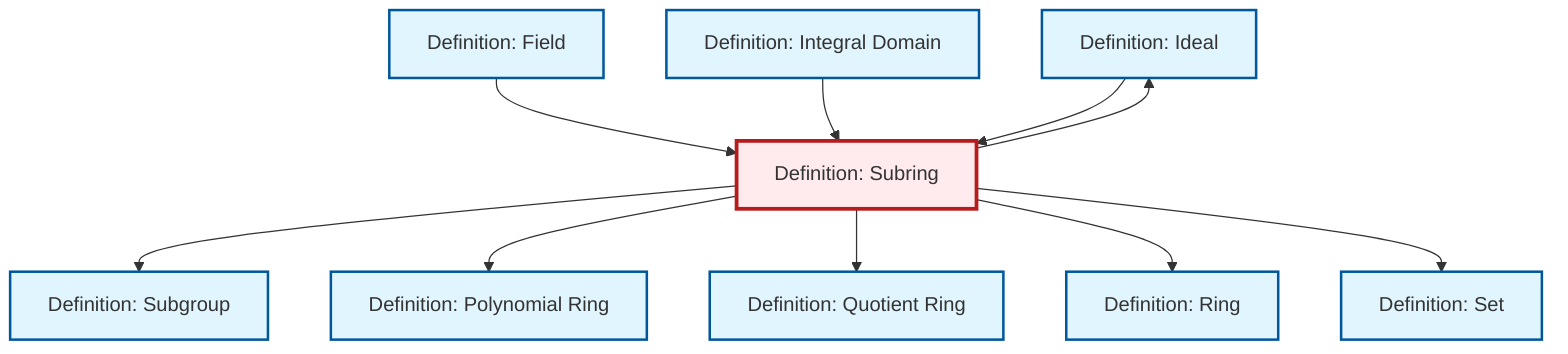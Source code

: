 graph TD
    classDef definition fill:#e1f5fe,stroke:#01579b,stroke-width:2px
    classDef theorem fill:#f3e5f5,stroke:#4a148c,stroke-width:2px
    classDef axiom fill:#fff3e0,stroke:#e65100,stroke-width:2px
    classDef example fill:#e8f5e9,stroke:#1b5e20,stroke-width:2px
    classDef current fill:#ffebee,stroke:#b71c1c,stroke-width:3px
    def-ring["Definition: Ring"]:::definition
    def-ideal["Definition: Ideal"]:::definition
    def-polynomial-ring["Definition: Polynomial Ring"]:::definition
    def-subring["Definition: Subring"]:::definition
    def-quotient-ring["Definition: Quotient Ring"]:::definition
    def-integral-domain["Definition: Integral Domain"]:::definition
    def-subgroup["Definition: Subgroup"]:::definition
    def-field["Definition: Field"]:::definition
    def-set["Definition: Set"]:::definition
    def-field --> def-subring
    def-subring --> def-subgroup
    def-subring --> def-polynomial-ring
    def-subring --> def-quotient-ring
    def-subring --> def-ring
    def-subring --> def-ideal
    def-subring --> def-set
    def-integral-domain --> def-subring
    def-ideal --> def-subring
    class def-subring current